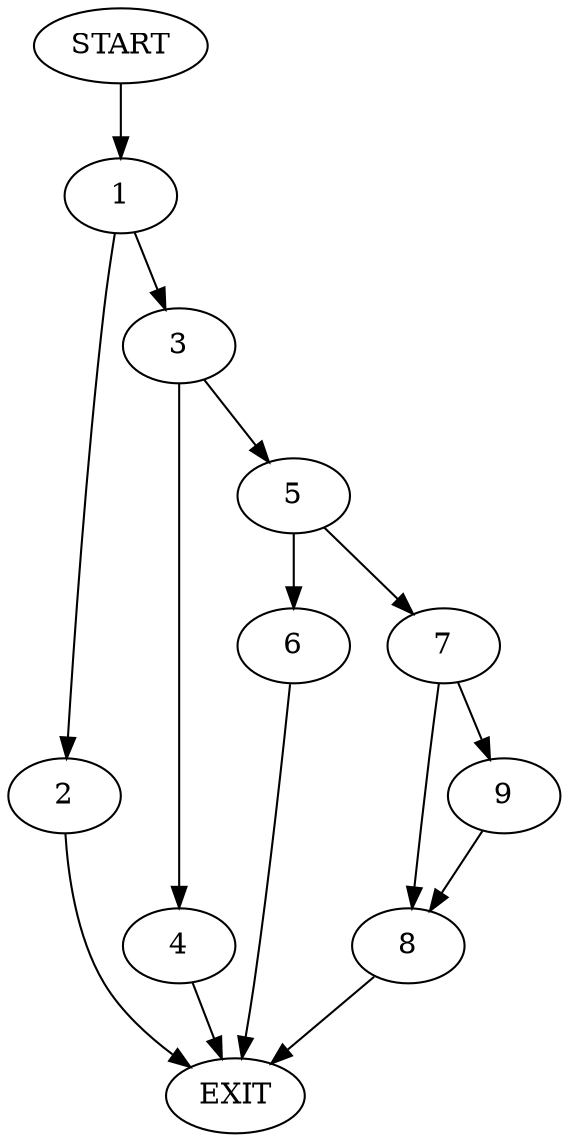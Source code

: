 digraph {
0 [label="START"]
10 [label="EXIT"]
0 -> 1
1 -> 2
1 -> 3
3 -> 4
3 -> 5
2 -> 10
4 -> 10
5 -> 6
5 -> 7
7 -> 8
7 -> 9
6 -> 10
8 -> 10
9 -> 8
}
